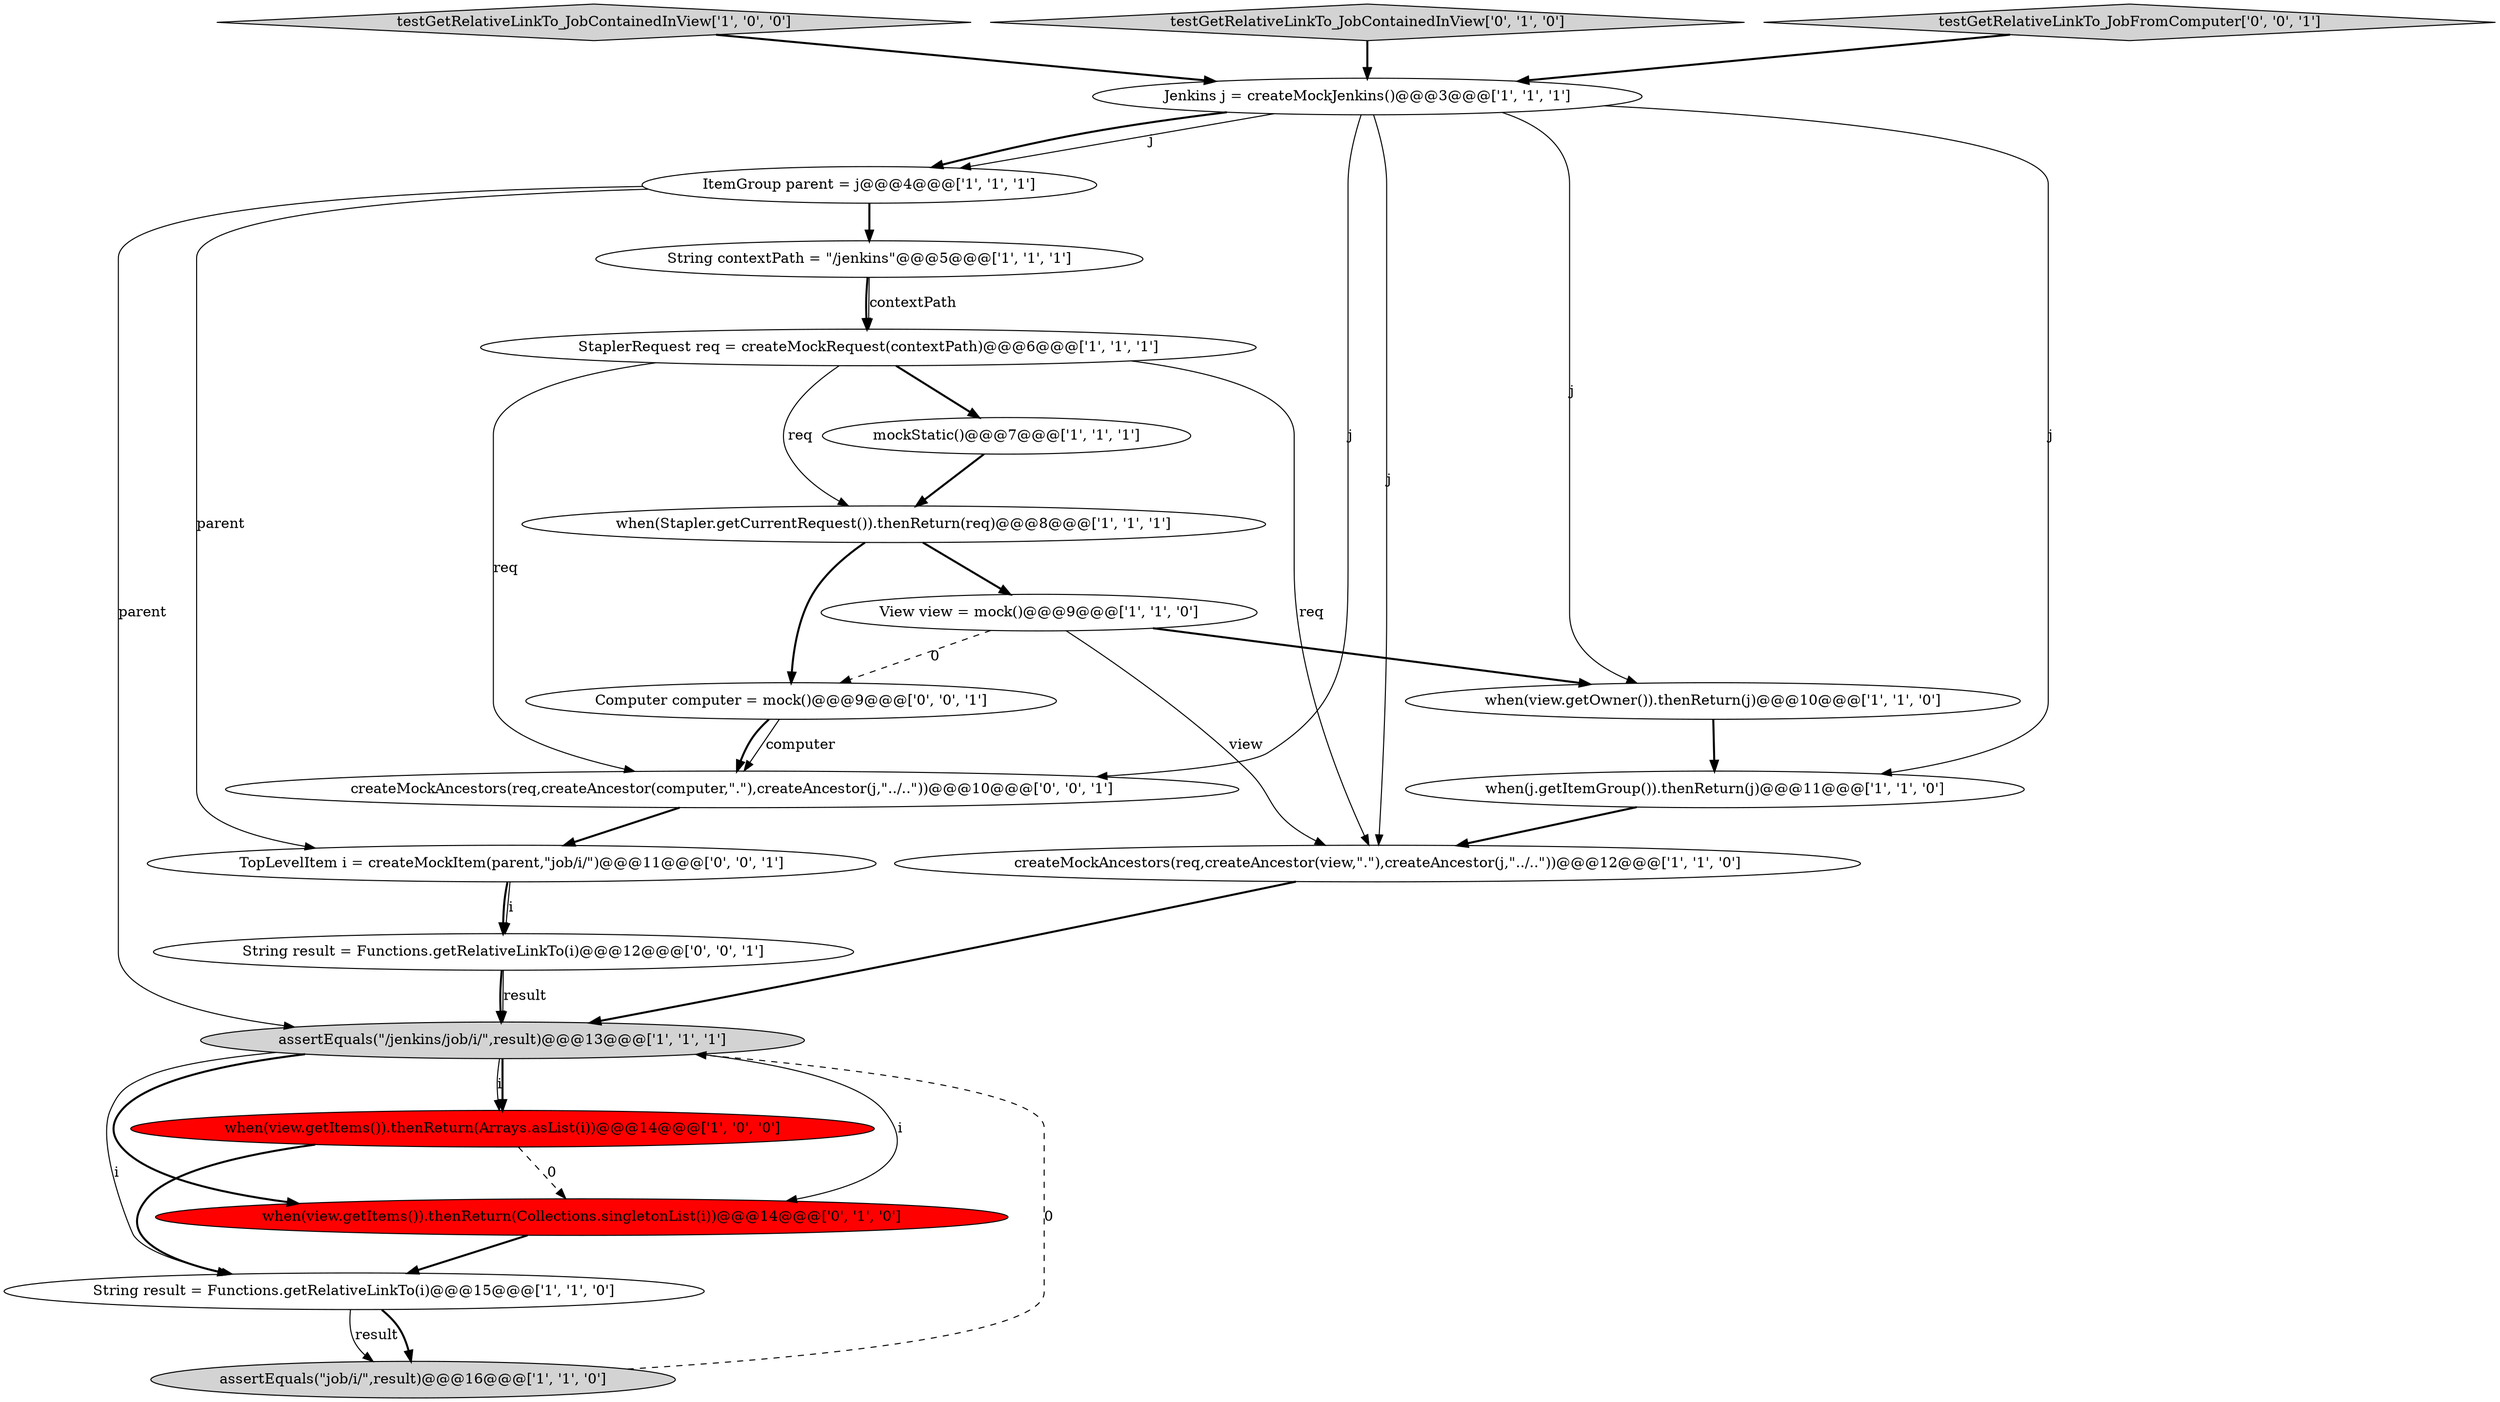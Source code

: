 digraph {
13 [style = filled, label = "Jenkins j = createMockJenkins()@@@3@@@['1', '1', '1']", fillcolor = white, shape = ellipse image = "AAA0AAABBB1BBB"];
6 [style = filled, label = "testGetRelativeLinkTo_JobContainedInView['1', '0', '0']", fillcolor = lightgray, shape = diamond image = "AAA0AAABBB1BBB"];
16 [style = filled, label = "when(view.getItems()).thenReturn(Collections.singletonList(i))@@@14@@@['0', '1', '0']", fillcolor = red, shape = ellipse image = "AAA1AAABBB2BBB"];
1 [style = filled, label = "when(j.getItemGroup()).thenReturn(j)@@@11@@@['1', '1', '0']", fillcolor = white, shape = ellipse image = "AAA0AAABBB1BBB"];
17 [style = filled, label = "Computer computer = mock()@@@9@@@['0', '0', '1']", fillcolor = white, shape = ellipse image = "AAA0AAABBB3BBB"];
20 [style = filled, label = "String result = Functions.getRelativeLinkTo(i)@@@12@@@['0', '0', '1']", fillcolor = white, shape = ellipse image = "AAA0AAABBB3BBB"];
2 [style = filled, label = "when(view.getOwner()).thenReturn(j)@@@10@@@['1', '1', '0']", fillcolor = white, shape = ellipse image = "AAA0AAABBB1BBB"];
15 [style = filled, label = "testGetRelativeLinkTo_JobContainedInView['0', '1', '0']", fillcolor = lightgray, shape = diamond image = "AAA0AAABBB2BBB"];
10 [style = filled, label = "when(view.getItems()).thenReturn(Arrays.asList(i))@@@14@@@['1', '0', '0']", fillcolor = red, shape = ellipse image = "AAA1AAABBB1BBB"];
12 [style = filled, label = "View view = mock()@@@9@@@['1', '1', '0']", fillcolor = white, shape = ellipse image = "AAA0AAABBB1BBB"];
19 [style = filled, label = "TopLevelItem i = createMockItem(parent,\"job/i/\")@@@11@@@['0', '0', '1']", fillcolor = white, shape = ellipse image = "AAA0AAABBB3BBB"];
14 [style = filled, label = "String result = Functions.getRelativeLinkTo(i)@@@15@@@['1', '1', '0']", fillcolor = white, shape = ellipse image = "AAA0AAABBB1BBB"];
11 [style = filled, label = "StaplerRequest req = createMockRequest(contextPath)@@@6@@@['1', '1', '1']", fillcolor = white, shape = ellipse image = "AAA0AAABBB1BBB"];
9 [style = filled, label = "assertEquals(\"/jenkins/job/i/\",result)@@@13@@@['1', '1', '1']", fillcolor = lightgray, shape = ellipse image = "AAA0AAABBB1BBB"];
0 [style = filled, label = "createMockAncestors(req,createAncestor(view,\".\"),createAncestor(j,\"../..\"))@@@12@@@['1', '1', '0']", fillcolor = white, shape = ellipse image = "AAA0AAABBB1BBB"];
21 [style = filled, label = "testGetRelativeLinkTo_JobFromComputer['0', '0', '1']", fillcolor = lightgray, shape = diamond image = "AAA0AAABBB3BBB"];
5 [style = filled, label = "assertEquals(\"job/i/\",result)@@@16@@@['1', '1', '0']", fillcolor = lightgray, shape = ellipse image = "AAA0AAABBB1BBB"];
4 [style = filled, label = "ItemGroup parent = j@@@4@@@['1', '1', '1']", fillcolor = white, shape = ellipse image = "AAA0AAABBB1BBB"];
18 [style = filled, label = "createMockAncestors(req,createAncestor(computer,\".\"),createAncestor(j,\"../..\"))@@@10@@@['0', '0', '1']", fillcolor = white, shape = ellipse image = "AAA0AAABBB3BBB"];
8 [style = filled, label = "when(Stapler.getCurrentRequest()).thenReturn(req)@@@8@@@['1', '1', '1']", fillcolor = white, shape = ellipse image = "AAA0AAABBB1BBB"];
3 [style = filled, label = "String contextPath = \"/jenkins\"@@@5@@@['1', '1', '1']", fillcolor = white, shape = ellipse image = "AAA0AAABBB1BBB"];
7 [style = filled, label = "mockStatic()@@@7@@@['1', '1', '1']", fillcolor = white, shape = ellipse image = "AAA0AAABBB1BBB"];
11->0 [style = solid, label="req"];
4->3 [style = bold, label=""];
0->9 [style = bold, label=""];
15->13 [style = bold, label=""];
9->14 [style = solid, label="i"];
10->14 [style = bold, label=""];
20->9 [style = bold, label=""];
2->1 [style = bold, label=""];
19->20 [style = bold, label=""];
3->11 [style = solid, label="contextPath"];
3->11 [style = bold, label=""];
18->19 [style = bold, label=""];
12->17 [style = dashed, label="0"];
5->9 [style = dashed, label="0"];
9->16 [style = solid, label="i"];
1->0 [style = bold, label=""];
9->10 [style = bold, label=""];
7->8 [style = bold, label=""];
12->0 [style = solid, label="view"];
9->10 [style = solid, label="i"];
9->16 [style = bold, label=""];
14->5 [style = solid, label="result"];
13->1 [style = solid, label="j"];
8->17 [style = bold, label=""];
19->20 [style = solid, label="i"];
4->19 [style = solid, label="parent"];
12->2 [style = bold, label=""];
11->18 [style = solid, label="req"];
4->9 [style = solid, label="parent"];
6->13 [style = bold, label=""];
17->18 [style = bold, label=""];
13->18 [style = solid, label="j"];
20->9 [style = solid, label="result"];
16->14 [style = bold, label=""];
10->16 [style = dashed, label="0"];
13->4 [style = solid, label="j"];
11->8 [style = solid, label="req"];
13->0 [style = solid, label="j"];
13->2 [style = solid, label="j"];
17->18 [style = solid, label="computer"];
8->12 [style = bold, label=""];
11->7 [style = bold, label=""];
21->13 [style = bold, label=""];
14->5 [style = bold, label=""];
13->4 [style = bold, label=""];
}
